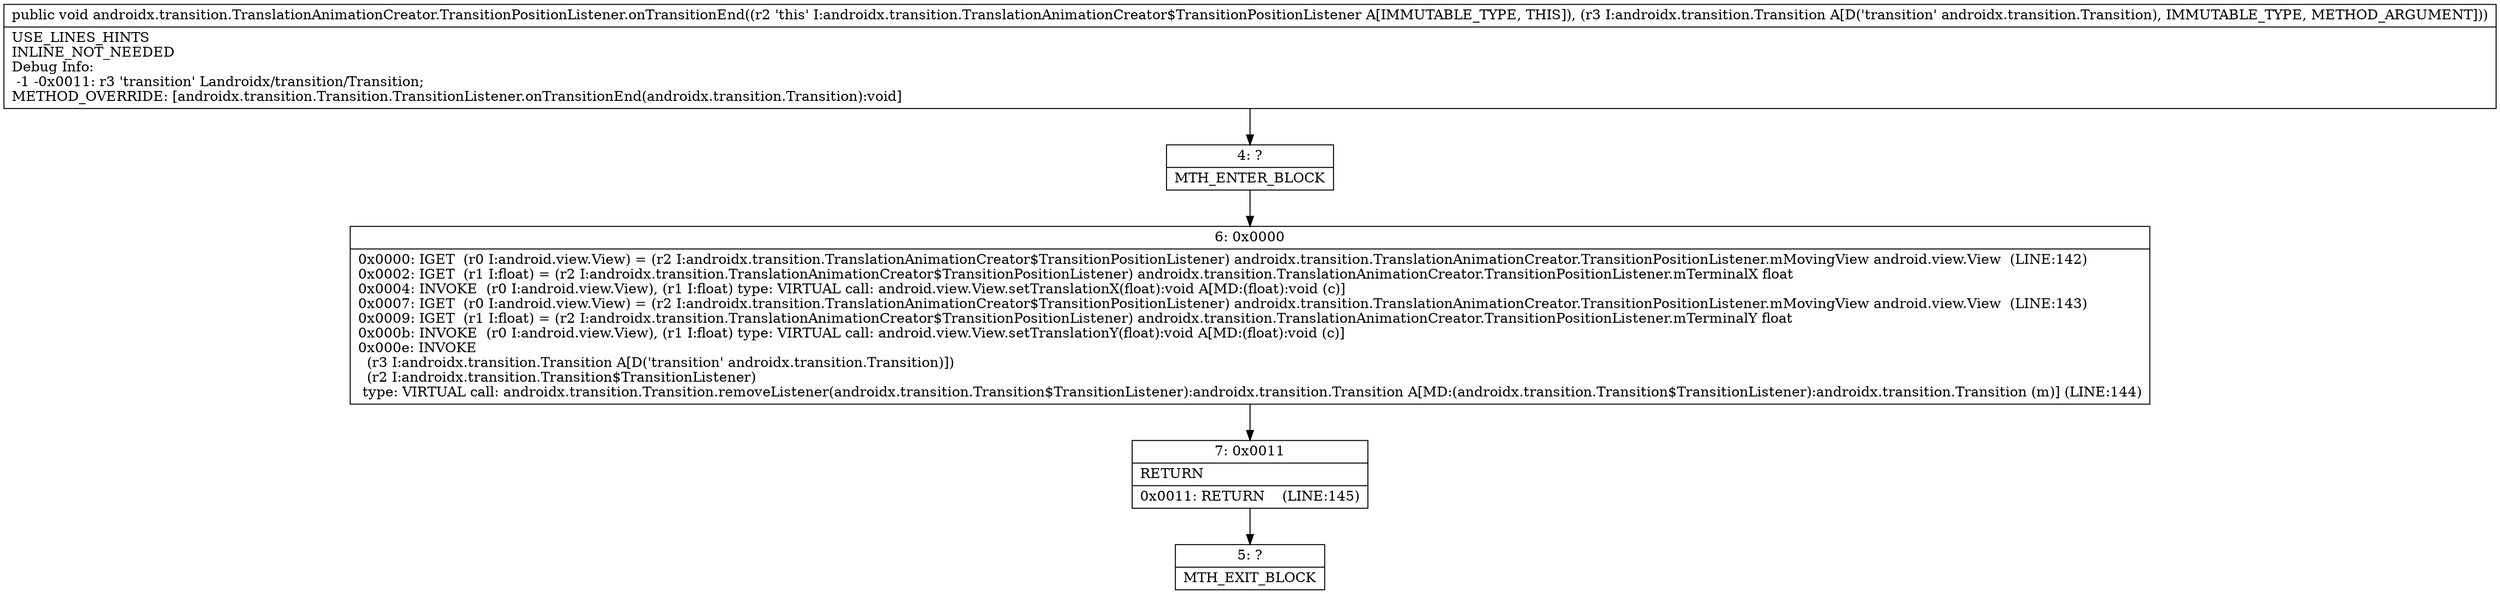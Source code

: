 digraph "CFG forandroidx.transition.TranslationAnimationCreator.TransitionPositionListener.onTransitionEnd(Landroidx\/transition\/Transition;)V" {
Node_4 [shape=record,label="{4\:\ ?|MTH_ENTER_BLOCK\l}"];
Node_6 [shape=record,label="{6\:\ 0x0000|0x0000: IGET  (r0 I:android.view.View) = (r2 I:androidx.transition.TranslationAnimationCreator$TransitionPositionListener) androidx.transition.TranslationAnimationCreator.TransitionPositionListener.mMovingView android.view.View  (LINE:142)\l0x0002: IGET  (r1 I:float) = (r2 I:androidx.transition.TranslationAnimationCreator$TransitionPositionListener) androidx.transition.TranslationAnimationCreator.TransitionPositionListener.mTerminalX float \l0x0004: INVOKE  (r0 I:android.view.View), (r1 I:float) type: VIRTUAL call: android.view.View.setTranslationX(float):void A[MD:(float):void (c)]\l0x0007: IGET  (r0 I:android.view.View) = (r2 I:androidx.transition.TranslationAnimationCreator$TransitionPositionListener) androidx.transition.TranslationAnimationCreator.TransitionPositionListener.mMovingView android.view.View  (LINE:143)\l0x0009: IGET  (r1 I:float) = (r2 I:androidx.transition.TranslationAnimationCreator$TransitionPositionListener) androidx.transition.TranslationAnimationCreator.TransitionPositionListener.mTerminalY float \l0x000b: INVOKE  (r0 I:android.view.View), (r1 I:float) type: VIRTUAL call: android.view.View.setTranslationY(float):void A[MD:(float):void (c)]\l0x000e: INVOKE  \l  (r3 I:androidx.transition.Transition A[D('transition' androidx.transition.Transition)])\l  (r2 I:androidx.transition.Transition$TransitionListener)\l type: VIRTUAL call: androidx.transition.Transition.removeListener(androidx.transition.Transition$TransitionListener):androidx.transition.Transition A[MD:(androidx.transition.Transition$TransitionListener):androidx.transition.Transition (m)] (LINE:144)\l}"];
Node_7 [shape=record,label="{7\:\ 0x0011|RETURN\l|0x0011: RETURN    (LINE:145)\l}"];
Node_5 [shape=record,label="{5\:\ ?|MTH_EXIT_BLOCK\l}"];
MethodNode[shape=record,label="{public void androidx.transition.TranslationAnimationCreator.TransitionPositionListener.onTransitionEnd((r2 'this' I:androidx.transition.TranslationAnimationCreator$TransitionPositionListener A[IMMUTABLE_TYPE, THIS]), (r3 I:androidx.transition.Transition A[D('transition' androidx.transition.Transition), IMMUTABLE_TYPE, METHOD_ARGUMENT]))  | USE_LINES_HINTS\lINLINE_NOT_NEEDED\lDebug Info:\l  \-1 \-0x0011: r3 'transition' Landroidx\/transition\/Transition;\lMETHOD_OVERRIDE: [androidx.transition.Transition.TransitionListener.onTransitionEnd(androidx.transition.Transition):void]\l}"];
MethodNode -> Node_4;Node_4 -> Node_6;
Node_6 -> Node_7;
Node_7 -> Node_5;
}

